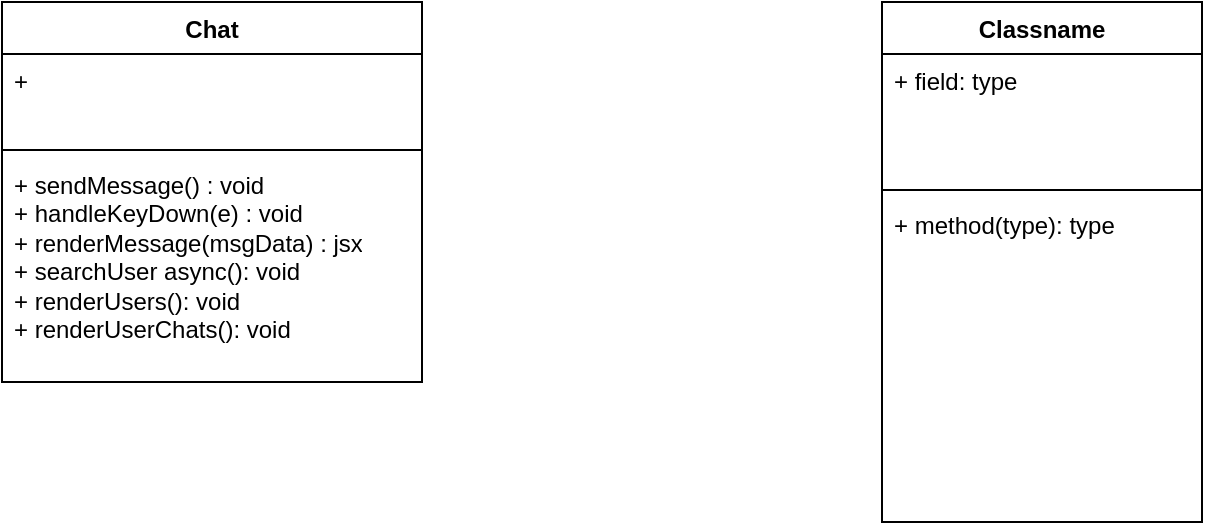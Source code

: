 <mxfile version="21.6.1" type="github">
  <diagram name="Page-1" id="2YBvvXClWsGukQMizWep">
    <mxGraphModel dx="1434" dy="764" grid="1" gridSize="10" guides="1" tooltips="1" connect="1" arrows="1" fold="1" page="1" pageScale="1" pageWidth="850" pageHeight="1100" math="0" shadow="0">
      <root>
        <mxCell id="0" />
        <mxCell id="1" parent="0" />
        <mxCell id="27iGeavQUOYtw29PL10w-2" value="Chat" style="swimlane;fontStyle=1;align=center;verticalAlign=top;childLayout=stackLayout;horizontal=1;startSize=26;horizontalStack=0;resizeParent=1;resizeParentMax=0;resizeLast=0;collapsible=1;marginBottom=0;whiteSpace=wrap;html=1;" vertex="1" parent="1">
          <mxGeometry x="40" y="40" width="210" height="190" as="geometry" />
        </mxCell>
        <mxCell id="27iGeavQUOYtw29PL10w-3" value="+&amp;nbsp;" style="text;strokeColor=none;fillColor=none;align=left;verticalAlign=top;spacingLeft=4;spacingRight=4;overflow=hidden;rotatable=0;points=[[0,0.5],[1,0.5]];portConstraint=eastwest;whiteSpace=wrap;html=1;" vertex="1" parent="27iGeavQUOYtw29PL10w-2">
          <mxGeometry y="26" width="210" height="44" as="geometry" />
        </mxCell>
        <mxCell id="27iGeavQUOYtw29PL10w-4" value="" style="line;strokeWidth=1;fillColor=none;align=left;verticalAlign=middle;spacingTop=-1;spacingLeft=3;spacingRight=3;rotatable=0;labelPosition=right;points=[];portConstraint=eastwest;strokeColor=inherit;" vertex="1" parent="27iGeavQUOYtw29PL10w-2">
          <mxGeometry y="70" width="210" height="8" as="geometry" />
        </mxCell>
        <mxCell id="27iGeavQUOYtw29PL10w-5" value="+&amp;nbsp;sendMessage() : void&lt;br&gt;+&amp;nbsp;handleKeyDown(e) : void&lt;br&gt;+&amp;nbsp;renderMessage(msgData) : jsx&lt;br&gt;+&amp;nbsp;searchUser async(): void&lt;br&gt;+&amp;nbsp;renderUsers(): void&lt;br&gt;+ renderUserChats(): void" style="text;strokeColor=none;fillColor=none;align=left;verticalAlign=top;spacingLeft=4;spacingRight=4;overflow=hidden;rotatable=0;points=[[0,0.5],[1,0.5]];portConstraint=eastwest;whiteSpace=wrap;html=1;" vertex="1" parent="27iGeavQUOYtw29PL10w-2">
          <mxGeometry y="78" width="210" height="112" as="geometry" />
        </mxCell>
        <mxCell id="27iGeavQUOYtw29PL10w-7" value="Classname" style="swimlane;fontStyle=1;align=center;verticalAlign=top;childLayout=stackLayout;horizontal=1;startSize=26;horizontalStack=0;resizeParent=1;resizeParentMax=0;resizeLast=0;collapsible=1;marginBottom=0;whiteSpace=wrap;html=1;" vertex="1" parent="1">
          <mxGeometry x="480" y="40" width="160" height="260" as="geometry" />
        </mxCell>
        <mxCell id="27iGeavQUOYtw29PL10w-8" value="+ field: type" style="text;strokeColor=none;fillColor=none;align=left;verticalAlign=top;spacingLeft=4;spacingRight=4;overflow=hidden;rotatable=0;points=[[0,0.5],[1,0.5]];portConstraint=eastwest;whiteSpace=wrap;html=1;" vertex="1" parent="27iGeavQUOYtw29PL10w-7">
          <mxGeometry y="26" width="160" height="64" as="geometry" />
        </mxCell>
        <mxCell id="27iGeavQUOYtw29PL10w-9" value="" style="line;strokeWidth=1;fillColor=none;align=left;verticalAlign=middle;spacingTop=-1;spacingLeft=3;spacingRight=3;rotatable=0;labelPosition=right;points=[];portConstraint=eastwest;strokeColor=inherit;" vertex="1" parent="27iGeavQUOYtw29PL10w-7">
          <mxGeometry y="90" width="160" height="8" as="geometry" />
        </mxCell>
        <mxCell id="27iGeavQUOYtw29PL10w-10" value="+ method(type): type" style="text;strokeColor=none;fillColor=none;align=left;verticalAlign=top;spacingLeft=4;spacingRight=4;overflow=hidden;rotatable=0;points=[[0,0.5],[1,0.5]];portConstraint=eastwest;whiteSpace=wrap;html=1;" vertex="1" parent="27iGeavQUOYtw29PL10w-7">
          <mxGeometry y="98" width="160" height="162" as="geometry" />
        </mxCell>
      </root>
    </mxGraphModel>
  </diagram>
</mxfile>
